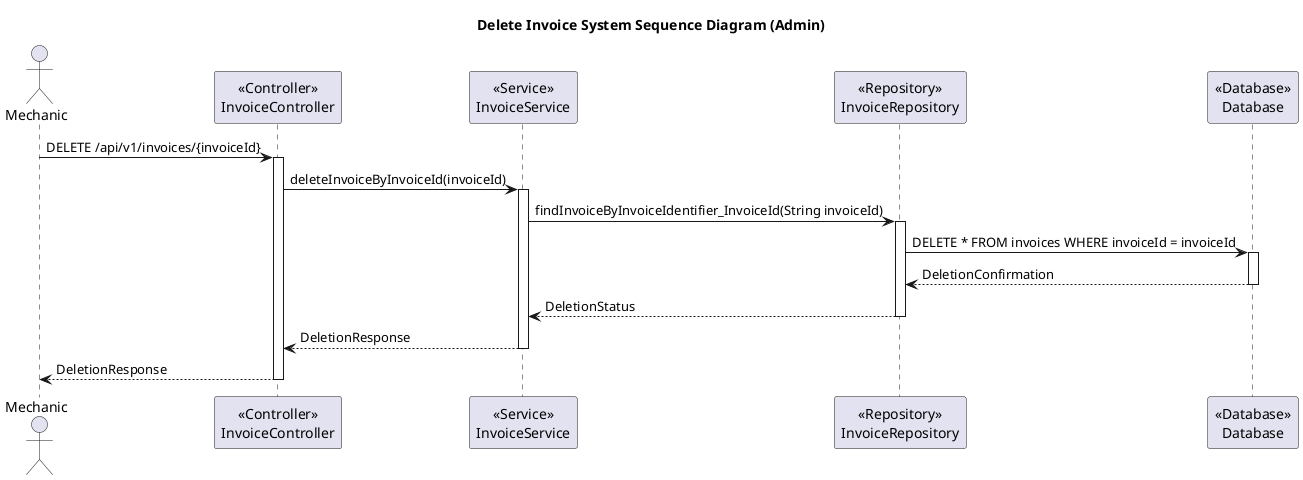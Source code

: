 @startuml
title Delete Invoice System Sequence Diagram (Admin)

actor Mechanic

participant InvoiceController as "<<Controller>>\nInvoiceController"
participant InvoiceService as "<<Service>>\nInvoiceService"
participant InvoiceRepository as "<<Repository>>\nInvoiceRepository"
participant Database as "<<Database>>\nDatabase"

Mechanic -> InvoiceController: DELETE /api/v1/invoices/{invoiceId}
activate InvoiceController

InvoiceController -> InvoiceService: deleteInvoiceByInvoiceId(invoiceId)
activate InvoiceService

InvoiceService -> InvoiceRepository: findInvoiceByInvoiceIdentifier_InvoiceId(String invoiceId)
activate InvoiceRepository

InvoiceRepository -> Database: DELETE * FROM invoices WHERE invoiceId = invoiceId
activate Database

Database --> InvoiceRepository: DeletionConfirmation
deactivate Database

InvoiceRepository --> InvoiceService: DeletionStatus
deactivate InvoiceRepository

InvoiceService --> InvoiceController: DeletionResponse
deactivate InvoiceService

InvoiceController --> Mechanic: DeletionResponse
deactivate InvoiceController
@enduml
